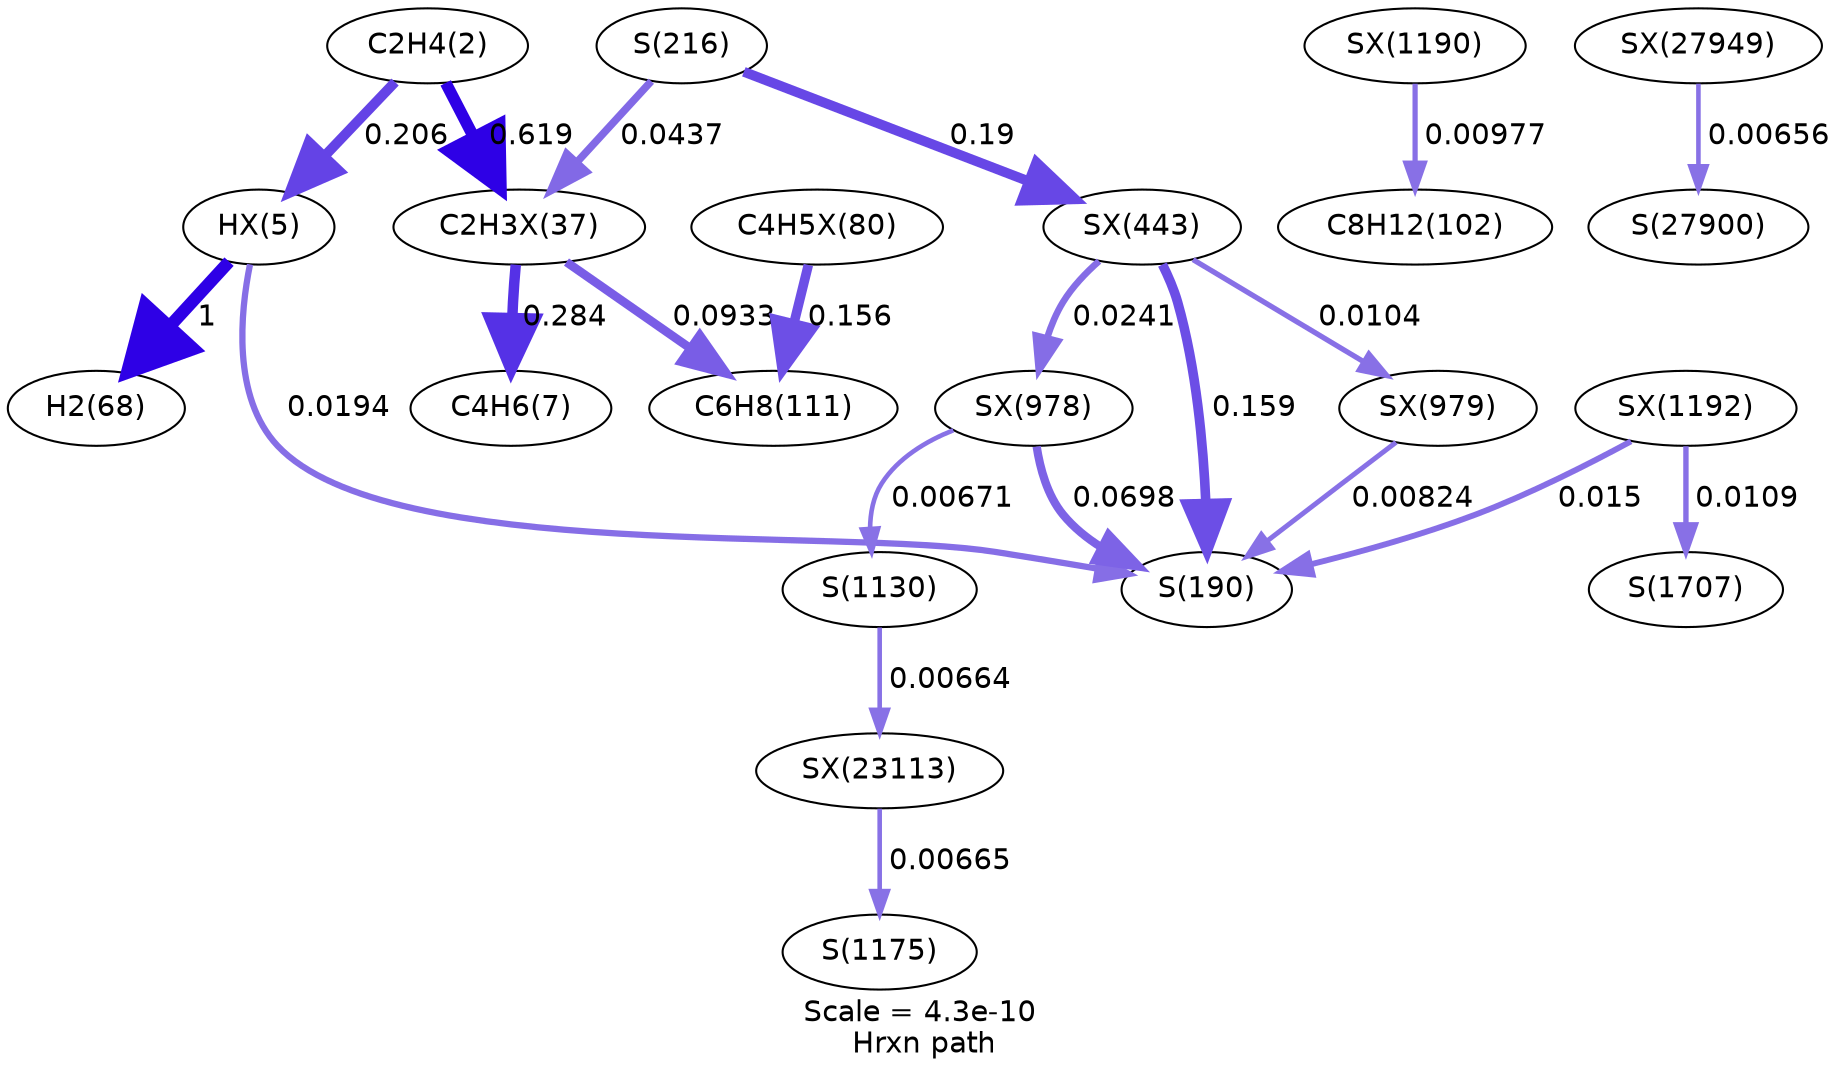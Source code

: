 digraph reaction_paths {
center=1;
s5 -> s43[fontname="Helvetica", style="setlinewidth(4.81)", arrowsize=2.4, color="0.7, 0.706, 0.9"
, label=" 0.206"];
s5 -> s44[fontname="Helvetica", style="setlinewidth(5.64)", arrowsize=2.82, color="0.7, 1.12, 0.9"
, label=" 0.619"];
s43 -> s10[fontname="Helvetica", style="setlinewidth(6)", arrowsize=3, color="0.7, 1.5, 0.9"
, label=" 1"];
s43 -> s13[fontname="Helvetica", style="setlinewidth(3.02)", arrowsize=1.51, color="0.7, 0.519, 0.9"
, label=" 0.0194"];
s44 -> s8[fontname="Helvetica", style="setlinewidth(5.05)", arrowsize=2.52, color="0.7, 0.784, 0.9"
, label=" 0.284"];
s44 -> s12[fontname="Helvetica", style="setlinewidth(4.21)", arrowsize=2.1, color="0.7, 0.593, 0.9"
, label=" 0.0933"];
s15 -> s44[fontname="Helvetica", style="setlinewidth(3.64)", arrowsize=1.82, color="0.7, 0.544, 0.9"
, label=" 0.0437"];
s46 -> s12[fontname="Helvetica", style="setlinewidth(4.6)", arrowsize=2.3, color="0.7, 0.656, 0.9"
, label=" 0.156"];
s15 -> s50[fontname="Helvetica", style="setlinewidth(4.74)", arrowsize=2.37, color="0.7, 0.69, 0.9"
, label=" 0.19"];
s50 -> s13[fontname="Helvetica", style="setlinewidth(4.61)", arrowsize=2.31, color="0.7, 0.659, 0.9"
, label=" 0.159"];
s50 -> s67[fontname="Helvetica", style="setlinewidth(3.19)", arrowsize=1.59, color="0.7, 0.524, 0.9"
, label=" 0.0241"];
s50 -> s68[fontname="Helvetica", style="setlinewidth(2.55)", arrowsize=1.27, color="0.7, 0.51, 0.9"
, label=" 0.0104"];
s67 -> s13[fontname="Helvetica", style="setlinewidth(3.99)", arrowsize=2, color="0.7, 0.57, 0.9"
, label=" 0.0698"];
s73 -> s13[fontname="Helvetica", style="setlinewidth(2.83)", arrowsize=1.41, color="0.7, 0.515, 0.9"
, label=" 0.015"];
s68 -> s13[fontname="Helvetica", style="setlinewidth(2.38)", arrowsize=1.19, color="0.7, 0.508, 0.9"
, label=" 0.00824"];
s67 -> s21[fontname="Helvetica", style="setlinewidth(2.22)", arrowsize=1.11, color="0.7, 0.507, 0.9"
, label=" 0.00671"];
s73 -> s23[fontname="Helvetica", style="setlinewidth(2.59)", arrowsize=1.29, color="0.7, 0.511, 0.9"
, label=" 0.0109"];
s71 -> s11[fontname="Helvetica", style="setlinewidth(2.51)", arrowsize=1.25, color="0.7, 0.51, 0.9"
, label=" 0.00977"];
s21 -> s125[fontname="Helvetica", style="setlinewidth(2.21)", arrowsize=1.11, color="0.7, 0.507, 0.9"
, label=" 0.00664"];
s125 -> s22[fontname="Helvetica", style="setlinewidth(2.21)", arrowsize=1.11, color="0.7, 0.507, 0.9"
, label=" 0.00665"];
s130 -> s35[fontname="Helvetica", style="setlinewidth(2.2)", arrowsize=1.1, color="0.7, 0.507, 0.9"
, label=" 0.00656"];
s5 [ fontname="Helvetica", label="C2H4(2)"];
s8 [ fontname="Helvetica", label="C4H6(7)"];
s10 [ fontname="Helvetica", label="H2(68)"];
s11 [ fontname="Helvetica", label="C8H12(102)"];
s12 [ fontname="Helvetica", label="C6H8(111)"];
s13 [ fontname="Helvetica", label="S(190)"];
s15 [ fontname="Helvetica", label="S(216)"];
s21 [ fontname="Helvetica", label="S(1130)"];
s22 [ fontname="Helvetica", label="S(1175)"];
s23 [ fontname="Helvetica", label="S(1707)"];
s35 [ fontname="Helvetica", label="S(27900)"];
s43 [ fontname="Helvetica", label="HX(5)"];
s44 [ fontname="Helvetica", label="C2H3X(37)"];
s46 [ fontname="Helvetica", label="C4H5X(80)"];
s50 [ fontname="Helvetica", label="SX(443)"];
s67 [ fontname="Helvetica", label="SX(978)"];
s68 [ fontname="Helvetica", label="SX(979)"];
s71 [ fontname="Helvetica", label="SX(1190)"];
s73 [ fontname="Helvetica", label="SX(1192)"];
s125 [ fontname="Helvetica", label="SX(23113)"];
s130 [ fontname="Helvetica", label="SX(27949)"];
 label = "Scale = 4.3e-10\l Hrxn path";
 fontname = "Helvetica";
}
